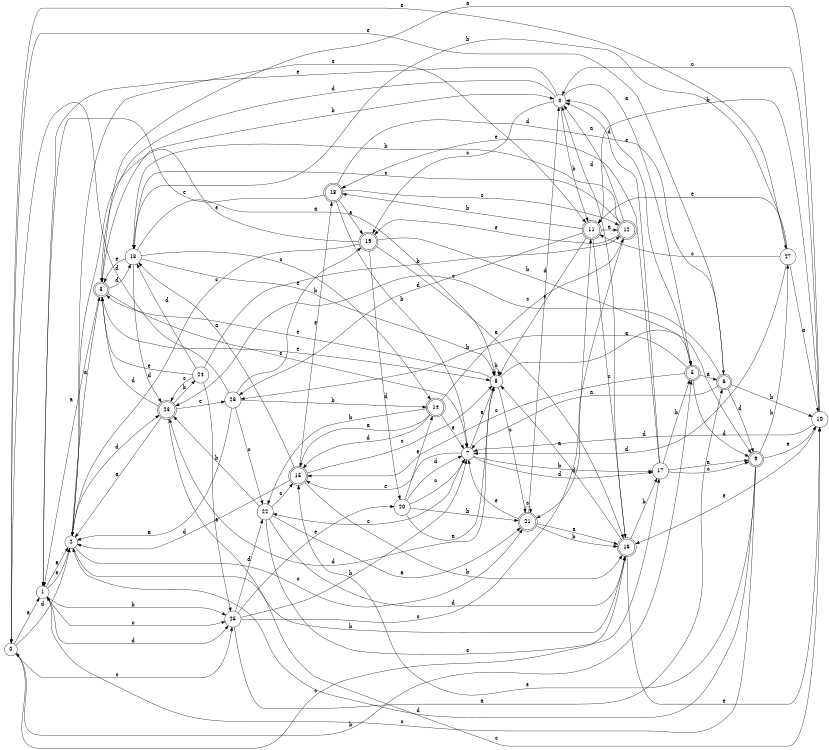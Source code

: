 digraph n23_4 {
__start0 [label="" shape="none"];

rankdir=LR;
size="8,5";

s0 [style="filled", color="black", fillcolor="white" shape="circle", label="0"];
s1 [style="filled", color="black", fillcolor="white" shape="circle", label="1"];
s2 [style="filled", color="black", fillcolor="white" shape="circle", label="2"];
s3 [style="rounded,filled", color="black", fillcolor="white" shape="doublecircle", label="3"];
s4 [style="filled", color="black", fillcolor="white" shape="circle", label="4"];
s5 [style="rounded,filled", color="black", fillcolor="white" shape="doublecircle", label="5"];
s6 [style="rounded,filled", color="black", fillcolor="white" shape="doublecircle", label="6"];
s7 [style="filled", color="black", fillcolor="white" shape="circle", label="7"];
s8 [style="filled", color="black", fillcolor="white" shape="circle", label="8"];
s9 [style="rounded,filled", color="black", fillcolor="white" shape="doublecircle", label="9"];
s10 [style="filled", color="black", fillcolor="white" shape="circle", label="10"];
s11 [style="rounded,filled", color="black", fillcolor="white" shape="doublecircle", label="11"];
s12 [style="rounded,filled", color="black", fillcolor="white" shape="doublecircle", label="12"];
s13 [style="filled", color="black", fillcolor="white" shape="circle", label="13"];
s14 [style="rounded,filled", color="black", fillcolor="white" shape="doublecircle", label="14"];
s15 [style="rounded,filled", color="black", fillcolor="white" shape="doublecircle", label="15"];
s16 [style="rounded,filled", color="black", fillcolor="white" shape="doublecircle", label="16"];
s17 [style="filled", color="black", fillcolor="white" shape="circle", label="17"];
s18 [style="rounded,filled", color="black", fillcolor="white" shape="doublecircle", label="18"];
s19 [style="rounded,filled", color="black", fillcolor="white" shape="doublecircle", label="19"];
s20 [style="filled", color="black", fillcolor="white" shape="circle", label="20"];
s21 [style="rounded,filled", color="black", fillcolor="white" shape="doublecircle", label="21"];
s22 [style="filled", color="black", fillcolor="white" shape="circle", label="22"];
s23 [style="rounded,filled", color="black", fillcolor="white" shape="doublecircle", label="23"];
s24 [style="filled", color="black", fillcolor="white" shape="circle", label="24"];
s25 [style="filled", color="black", fillcolor="white" shape="circle", label="25"];
s26 [style="filled", color="black", fillcolor="white" shape="circle", label="26"];
s27 [style="filled", color="black", fillcolor="white" shape="circle", label="27"];
s0 -> s1 [label="a"];
s0 -> s5 [label="b"];
s0 -> s25 [label="c"];
s0 -> s2 [label="d"];
s0 -> s27 [label="e"];
s1 -> s2 [label="a"];
s1 -> s25 [label="b"];
s1 -> s25 [label="c"];
s1 -> s25 [label="d"];
s1 -> s2 [label="e"];
s2 -> s3 [label="a"];
s2 -> s16 [label="b"];
s2 -> s21 [label="c"];
s2 -> s23 [label="d"];
s2 -> s11 [label="e"];
s3 -> s1 [label="a"];
s3 -> s4 [label="b"];
s3 -> s7 [label="c"];
s3 -> s13 [label="d"];
s3 -> s8 [label="e"];
s4 -> s5 [label="a"];
s4 -> s11 [label="b"];
s4 -> s19 [label="c"];
s4 -> s3 [label="d"];
s4 -> s1 [label="e"];
s5 -> s6 [label="a"];
s5 -> s26 [label="b"];
s5 -> s15 [label="c"];
s5 -> s9 [label="d"];
s5 -> s4 [label="e"];
s6 -> s7 [label="a"];
s6 -> s10 [label="b"];
s6 -> s23 [label="c"];
s6 -> s9 [label="d"];
s6 -> s0 [label="e"];
s7 -> s8 [label="a"];
s7 -> s17 [label="b"];
s7 -> s22 [label="c"];
s7 -> s17 [label="d"];
s7 -> s15 [label="e"];
s8 -> s9 [label="a"];
s8 -> s8 [label="b"];
s8 -> s21 [label="c"];
s8 -> s23 [label="d"];
s8 -> s3 [label="e"];
s9 -> s10 [label="a"];
s9 -> s27 [label="b"];
s9 -> s1 [label="c"];
s9 -> s2 [label="d"];
s9 -> s15 [label="e"];
s10 -> s3 [label="a"];
s10 -> s11 [label="b"];
s10 -> s4 [label="c"];
s10 -> s7 [label="d"];
s10 -> s16 [label="e"];
s11 -> s12 [label="a"];
s11 -> s18 [label="b"];
s11 -> s16 [label="c"];
s11 -> s26 [label="d"];
s11 -> s8 [label="e"];
s12 -> s4 [label="a"];
s12 -> s13 [label="b"];
s12 -> s13 [label="c"];
s12 -> s21 [label="d"];
s12 -> s19 [label="e"];
s13 -> s8 [label="a"];
s13 -> s8 [label="b"];
s13 -> s14 [label="c"];
s13 -> s23 [label="d"];
s13 -> s3 [label="e"];
s14 -> s15 [label="a"];
s14 -> s22 [label="b"];
s14 -> s12 [label="c"];
s14 -> s15 [label="d"];
s14 -> s7 [label="e"];
s15 -> s13 [label="a"];
s15 -> s16 [label="b"];
s15 -> s8 [label="c"];
s15 -> s2 [label="d"];
s15 -> s18 [label="e"];
s16 -> s8 [label="a"];
s16 -> s17 [label="b"];
s16 -> s0 [label="c"];
s16 -> s4 [label="d"];
s16 -> s10 [label="e"];
s17 -> s9 [label="a"];
s17 -> s5 [label="b"];
s17 -> s9 [label="c"];
s17 -> s4 [label="d"];
s17 -> s18 [label="e"];
s18 -> s19 [label="a"];
s18 -> s7 [label="b"];
s18 -> s12 [label="c"];
s18 -> s6 [label="d"];
s18 -> s1 [label="e"];
s19 -> s16 [label="a"];
s19 -> s5 [label="b"];
s19 -> s2 [label="c"];
s19 -> s20 [label="d"];
s19 -> s2 [label="e"];
s20 -> s8 [label="a"];
s20 -> s21 [label="b"];
s20 -> s7 [label="c"];
s20 -> s7 [label="d"];
s20 -> s14 [label="e"];
s21 -> s16 [label="a"];
s21 -> s16 [label="b"];
s21 -> s21 [label="c"];
s21 -> s4 [label="d"];
s21 -> s7 [label="e"];
s22 -> s21 [label="a"];
s22 -> s23 [label="b"];
s22 -> s15 [label="c"];
s22 -> s16 [label="d"];
s22 -> s17 [label="e"];
s23 -> s2 [label="a"];
s23 -> s24 [label="b"];
s23 -> s10 [label="c"];
s23 -> s3 [label="d"];
s23 -> s26 [label="e"];
s24 -> s25 [label="a"];
s24 -> s12 [label="b"];
s24 -> s23 [label="c"];
s24 -> s13 [label="d"];
s24 -> s3 [label="e"];
s25 -> s6 [label="a"];
s25 -> s7 [label="b"];
s25 -> s11 [label="c"];
s25 -> s22 [label="d"];
s25 -> s20 [label="e"];
s26 -> s2 [label="a"];
s26 -> s14 [label="b"];
s26 -> s22 [label="c"];
s26 -> s0 [label="d"];
s26 -> s19 [label="e"];
s27 -> s10 [label="a"];
s27 -> s13 [label="b"];
s27 -> s11 [label="c"];
s27 -> s7 [label="d"];
s27 -> s11 [label="e"];

}